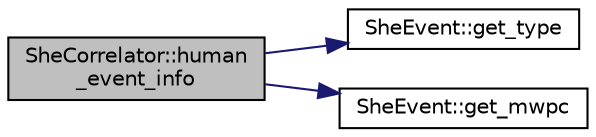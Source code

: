 digraph "SheCorrelator::human_event_info"
{
  edge [fontname="Helvetica",fontsize="10",labelfontname="Helvetica",labelfontsize="10"];
  node [fontname="Helvetica",fontsize="10",shape=record];
  rankdir="LR";
  Node1 [label="SheCorrelator::human\l_event_info",height=0.2,width=0.4,color="black", fillcolor="grey75", style="filled", fontcolor="black"];
  Node1 -> Node2 [color="midnightblue",fontsize="10",style="solid",fontname="Helvetica"];
  Node2 [label="SheEvent::get_type",height=0.2,width=0.4,color="black", fillcolor="white", style="filled",URL="$dc/d98/class_she_event.html#ad2309404ad371b2a0f50368f849f9a86"];
  Node1 -> Node3 [color="midnightblue",fontsize="10",style="solid",fontname="Helvetica"];
  Node3 [label="SheEvent::get_mwpc",height=0.2,width=0.4,color="black", fillcolor="white", style="filled",URL="$dc/d98/class_she_event.html#a92d10cd859438e91616c763eabd1b274"];
}
